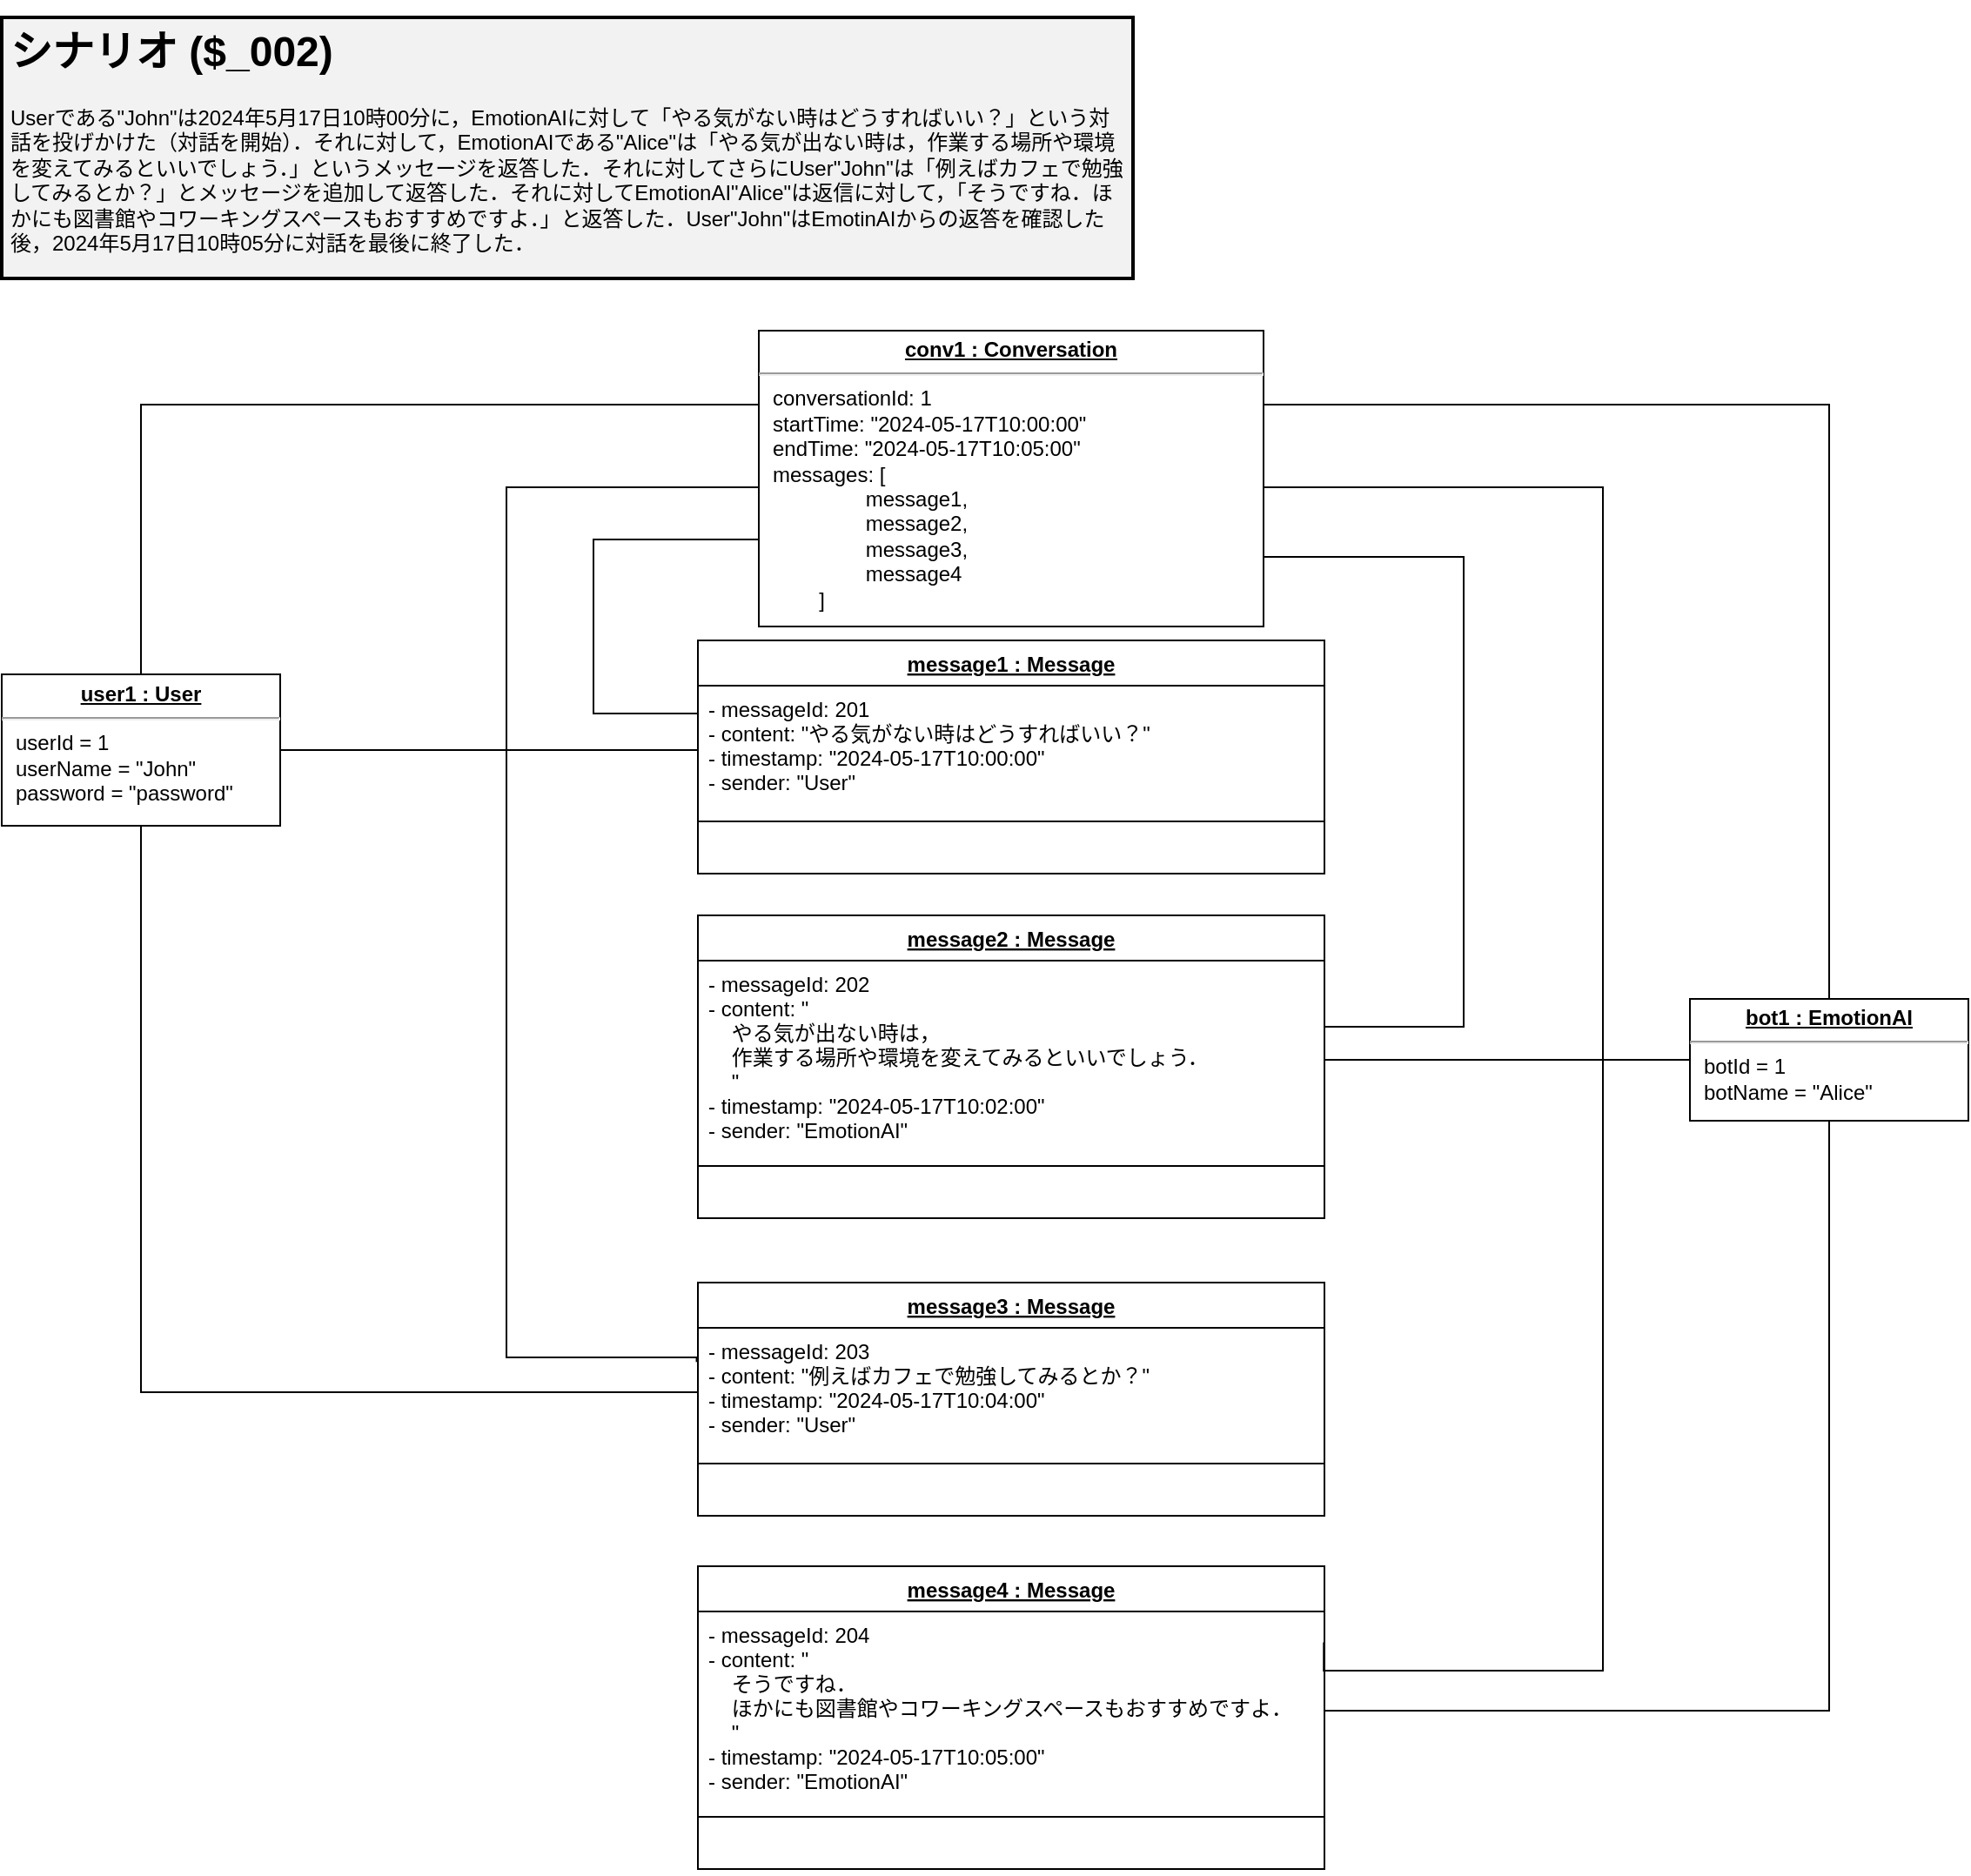 <mxfile scale="5" border="10">
    <diagram id="6NRBU0wVSXhq6vlPgpqr" name="ページ1">
        <mxGraphModel dx="1886" dy="1321" grid="1" gridSize="10" guides="1" tooltips="1" connect="1" arrows="1" fold="1" page="1" pageScale="1" pageWidth="1169" pageHeight="827" background="#ffffff" math="0" shadow="0">
            <root>
                <mxCell id="0"/>
                <mxCell id="1" parent="0"/>
                <mxCell id="62" style="edgeStyle=orthogonalEdgeStyle;html=1;entryX=0;entryY=0.5;entryDx=0;entryDy=0;endArrow=none;endFill=0;rounded=0;" edge="1" parent="1" source="6" target="54">
                    <mxGeometry relative="1" as="geometry"/>
                </mxCell>
                <mxCell id="63" style="edgeStyle=none;html=1;entryX=0;entryY=0.5;entryDx=0;entryDy=0;endArrow=none;endFill=0;" edge="1" parent="1" source="6" target="46">
                    <mxGeometry relative="1" as="geometry"/>
                </mxCell>
                <mxCell id="67" style="edgeStyle=orthogonalEdgeStyle;rounded=0;html=1;exitX=0.5;exitY=0;exitDx=0;exitDy=0;entryX=0;entryY=0.25;entryDx=0;entryDy=0;endArrow=none;endFill=0;" edge="1" parent="1" source="6" target="44">
                    <mxGeometry relative="1" as="geometry"/>
                </mxCell>
                <mxCell id="6" value="&lt;p style=&quot;margin:0px;margin-top:4px;text-align:center;text-decoration:underline;&quot;&gt;&lt;b&gt;user1 : User&lt;/b&gt;&lt;/p&gt;&lt;hr&gt;&lt;p style=&quot;margin:0px;margin-left:8px;&quot;&gt;userId = 1&lt;br&gt;userName = &quot;John&quot;&lt;br&gt;password = &quot;password&quot;&lt;/p&gt;" style="verticalAlign=top;align=left;overflow=fill;fontSize=12;fontFamily=Helvetica;html=1;" parent="1" vertex="1">
                    <mxGeometry x="20" y="387.5" width="160" height="87" as="geometry"/>
                </mxCell>
                <mxCell id="64" style="edgeStyle=none;html=1;entryX=1;entryY=0.5;entryDx=0;entryDy=0;endArrow=none;endFill=0;" edge="1" parent="1" source="10" target="50">
                    <mxGeometry relative="1" as="geometry"/>
                </mxCell>
                <mxCell id="65" style="edgeStyle=orthogonalEdgeStyle;html=1;entryX=1;entryY=0.5;entryDx=0;entryDy=0;endArrow=none;endFill=0;rounded=0;" edge="1" parent="1" source="10" target="58">
                    <mxGeometry relative="1" as="geometry"/>
                </mxCell>
                <mxCell id="68" style="edgeStyle=orthogonalEdgeStyle;rounded=0;html=1;exitX=0.5;exitY=0;exitDx=0;exitDy=0;entryX=1;entryY=0.25;entryDx=0;entryDy=0;endArrow=none;endFill=0;" edge="1" parent="1" source="10" target="44">
                    <mxGeometry relative="1" as="geometry"/>
                </mxCell>
                <mxCell id="10" value="&lt;p style=&quot;margin:0px;margin-top:4px;text-align:center;text-decoration:underline;&quot;&gt;&lt;b&gt;bot1 : EmotionAI&lt;/b&gt;&lt;/p&gt;&lt;hr&gt;&lt;p style=&quot;margin:0px;margin-left:8px;&quot;&gt;botId = 1&lt;br&gt;botName = &quot;Alice&quot;&lt;/p&gt;" style="verticalAlign=top;align=left;overflow=fill;fontSize=12;fontFamily=Helvetica;html=1;" parent="1" vertex="1">
                    <mxGeometry x="990" y="574" width="160" height="70" as="geometry"/>
                </mxCell>
                <mxCell id="43" value="&lt;h1&gt;シナリオ ($_002)&lt;/h1&gt;&lt;p&gt;Userである&quot;John&quot;は2024年5月17日10時00分に，EmotionAIに対して「やる気がない時はどうすればいい？」という対話を投げかけた（対話を開始）．それに対して，EmotionAIである&quot;Alice&quot;は「やる気が出ない時は，作業する場所や環境を変えてみるといいでしょう．」というメッセージを返答した．それに対してさらにUser&quot;John&quot;は「例えばカフェで勉強してみるとか？」とメッセージを追加して返答した．それに対してEmotionAI&quot;Alice&quot;は返信に対して，「そうですね．ほかにも図書館やコワーキングスペースもおすすめですよ．」と返答した．User&quot;John&quot;はEmotinAIからの返答を確認した後，2024年5月17日10時05分に対話を最後に終了した．&lt;/p&gt;" style="text;html=1;strokeColor=default;fillColor=#F2F2F2;spacing=5;spacingTop=-20;whiteSpace=wrap;overflow=hidden;rounded=0;strokeWidth=2;gradientColor=none;fillStyle=auto;" parent="1" vertex="1">
                    <mxGeometry x="20" y="10" width="650" height="150" as="geometry"/>
                </mxCell>
                <mxCell id="71" style="edgeStyle=orthogonalEdgeStyle;rounded=0;html=1;exitX=0;exitY=0.5;exitDx=0;exitDy=0;entryX=-0.002;entryY=0.265;entryDx=0;entryDy=0;endArrow=none;endFill=0;entryPerimeter=0;" edge="1" parent="1" source="44" target="54">
                    <mxGeometry relative="1" as="geometry">
                        <Array as="points">
                            <mxPoint x="455" y="280"/>
                            <mxPoint x="310" y="280"/>
                            <mxPoint x="310" y="780"/>
                            <mxPoint x="419" y="780"/>
                        </Array>
                    </mxGeometry>
                </mxCell>
                <mxCell id="73" style="edgeStyle=orthogonalEdgeStyle;rounded=0;html=1;exitX=1;exitY=0.75;exitDx=0;exitDy=0;entryX=1;entryY=0.5;entryDx=0;entryDy=0;endArrow=none;endFill=0;" edge="1" parent="1" source="44" target="50">
                    <mxGeometry relative="1" as="geometry">
                        <Array as="points">
                            <mxPoint x="745" y="320"/>
                            <mxPoint x="860" y="320"/>
                            <mxPoint x="860" y="590"/>
                            <mxPoint x="780" y="590"/>
                        </Array>
                    </mxGeometry>
                </mxCell>
                <mxCell id="74" style="edgeStyle=orthogonalEdgeStyle;rounded=0;html=1;exitX=1;exitY=0.5;exitDx=0;exitDy=0;entryX=0.999;entryY=0.156;entryDx=0;entryDy=0;endArrow=none;endFill=0;entryPerimeter=0;" edge="1" parent="1" source="44" target="58">
                    <mxGeometry relative="1" as="geometry">
                        <Array as="points">
                            <mxPoint x="745" y="280"/>
                            <mxPoint x="940" y="280"/>
                            <mxPoint x="940" y="960"/>
                            <mxPoint x="780" y="960"/>
                        </Array>
                    </mxGeometry>
                </mxCell>
                <mxCell id="75" style="edgeStyle=orthogonalEdgeStyle;rounded=0;html=1;exitX=0;exitY=0.5;exitDx=0;exitDy=0;entryX=0;entryY=0.5;entryDx=0;entryDy=0;endArrow=none;endFill=0;" edge="1" parent="1" source="44" target="46">
                    <mxGeometry relative="1" as="geometry">
                        <Array as="points">
                            <mxPoint x="455" y="310"/>
                            <mxPoint x="360" y="310"/>
                            <mxPoint x="360" y="410"/>
                            <mxPoint x="420" y="410"/>
                        </Array>
                    </mxGeometry>
                </mxCell>
                <mxCell id="44" value="&lt;p style=&quot;margin:0px;margin-top:4px;text-align:center;text-decoration:underline;&quot;&gt;&lt;b&gt;conv1 : Conversation&lt;/b&gt;&lt;/p&gt;&lt;hr&gt;&lt;p style=&quot;margin:0px;margin-left:8px;&quot;&gt;conversationId: 1&lt;/p&gt;&lt;p style=&quot;margin:0px;margin-left:8px;&quot;&gt;startTime: &quot;2024-05-17T10:00:00&quot;&lt;/p&gt;&lt;p style=&quot;margin:0px;margin-left:8px;&quot;&gt;endTime: &quot;2024-05-17T10:05:00&quot;&lt;/p&gt;&lt;p style=&quot;margin:0px;margin-left:8px;&quot;&gt;messages: [&lt;/p&gt;&lt;p style=&quot;margin:0px;margin-left:8px;&quot;&gt;&lt;span style=&quot;white-space: pre;&quot;&gt;&#9;&lt;span style=&quot;white-space: pre;&quot;&gt;&#9;&lt;/span&gt;&lt;/span&gt;message1,&amp;nbsp;&lt;/p&gt;&lt;p style=&quot;margin:0px;margin-left:8px;&quot;&gt;&lt;span style=&quot;white-space: pre;&quot;&gt;&#9;&lt;span style=&quot;white-space: pre;&quot;&gt;&#9;&lt;/span&gt;&lt;/span&gt;message2,&amp;nbsp;&lt;/p&gt;&lt;p style=&quot;margin:0px;margin-left:8px;&quot;&gt;&lt;span style=&quot;white-space: pre;&quot;&gt;&#9;&lt;span style=&quot;white-space: pre;&quot;&gt;&#9;&lt;/span&gt;&lt;/span&gt;message3,&amp;nbsp;&lt;/p&gt;&lt;p style=&quot;margin:0px;margin-left:8px;&quot;&gt;&lt;span style=&quot;white-space: pre;&quot;&gt;&#9;&lt;span style=&quot;white-space: pre;&quot;&gt;&#9;&lt;/span&gt;&lt;/span&gt;message4&lt;/p&gt;&lt;p style=&quot;margin:0px;margin-left:8px;&quot;&gt;&lt;span style=&quot;white-space: pre;&quot;&gt;&#9;&lt;/span&gt;]&lt;/p&gt;" style="verticalAlign=top;align=left;overflow=fill;fontSize=12;fontFamily=Helvetica;html=1;" parent="1" vertex="1">
                    <mxGeometry x="455" y="190" width="290" height="170" as="geometry"/>
                </mxCell>
                <mxCell id="45" value="message1 : Message" style="swimlane;fontStyle=5;align=center;verticalAlign=top;childLayout=stackLayout;horizontal=1;startSize=26;horizontalStack=0;resizeParent=1;resizeParentMax=0;resizeLast=0;collapsible=1;marginBottom=0;labelBackgroundColor=none;labelBorderColor=none;fontColor=default;html=0;" vertex="1" parent="1">
                    <mxGeometry x="420" y="368" width="360" height="134" as="geometry"/>
                </mxCell>
                <mxCell id="46" value="- messageId: 201&#10;- content: &quot;やる気がない時はどうすればいい？&quot;&#10;- timestamp: &quot;2024-05-17T10:00:00&quot;&#10;- sender: &quot;User&quot;" style="text;strokeColor=none;fillColor=none;align=left;verticalAlign=top;spacingLeft=4;spacingRight=4;overflow=hidden;rotatable=0;points=[[0,0.5],[1,0.5]];portConstraint=eastwest;labelBackgroundColor=none;labelBorderColor=none;fontColor=default;html=0;" vertex="1" parent="45">
                    <mxGeometry y="26" width="360" height="74" as="geometry"/>
                </mxCell>
                <mxCell id="47" value="" style="line;strokeWidth=1;fillColor=none;align=left;verticalAlign=middle;spacingTop=-1;spacingLeft=3;spacingRight=3;rotatable=0;labelPosition=right;points=[];portConstraint=eastwest;strokeColor=inherit;labelBackgroundColor=none;labelBorderColor=none;fontColor=default;html=0;" vertex="1" parent="45">
                    <mxGeometry y="100" width="360" height="8" as="geometry"/>
                </mxCell>
                <mxCell id="48" value=" " style="text;strokeColor=none;fillColor=none;align=left;verticalAlign=top;spacingLeft=4;spacingRight=4;overflow=hidden;rotatable=0;points=[[0,0.5],[1,0.5]];portConstraint=eastwest;labelBackgroundColor=none;labelBorderColor=none;fontColor=default;html=0;" vertex="1" parent="45">
                    <mxGeometry y="108" width="360" height="26" as="geometry"/>
                </mxCell>
                <mxCell id="49" value="message2 : Message" style="swimlane;fontStyle=5;align=center;verticalAlign=top;childLayout=stackLayout;horizontal=1;startSize=26;horizontalStack=0;resizeParent=1;resizeParentMax=0;resizeLast=0;collapsible=1;marginBottom=0;labelBackgroundColor=none;labelBorderColor=none;fontColor=default;html=0;" vertex="1" parent="1">
                    <mxGeometry x="420" y="526" width="360" height="174" as="geometry"/>
                </mxCell>
                <mxCell id="50" value="- messageId: 202&#10;- content: &quot;&#10;    やる気が出ない時は，&#10;    作業する場所や環境を変えてみるといいでしょう．&#10;    &quot;&#10;- timestamp: &quot;2024-05-17T10:02:00&quot;&#10;- sender: &quot;EmotionAI&quot;" style="text;strokeColor=none;fillColor=none;align=left;verticalAlign=top;spacingLeft=4;spacingRight=4;overflow=hidden;rotatable=0;points=[[0,0.5],[1,0.5]];portConstraint=eastwest;labelBackgroundColor=none;labelBorderColor=none;fontColor=default;html=0;" vertex="1" parent="49">
                    <mxGeometry y="26" width="360" height="114" as="geometry"/>
                </mxCell>
                <mxCell id="51" value="" style="line;strokeWidth=1;fillColor=none;align=left;verticalAlign=middle;spacingTop=-1;spacingLeft=3;spacingRight=3;rotatable=0;labelPosition=right;points=[];portConstraint=eastwest;strokeColor=inherit;labelBackgroundColor=none;labelBorderColor=none;fontColor=default;html=0;" vertex="1" parent="49">
                    <mxGeometry y="140" width="360" height="8" as="geometry"/>
                </mxCell>
                <mxCell id="52" value=" " style="text;strokeColor=none;fillColor=none;align=left;verticalAlign=top;spacingLeft=4;spacingRight=4;overflow=hidden;rotatable=0;points=[[0,0.5],[1,0.5]];portConstraint=eastwest;labelBackgroundColor=none;labelBorderColor=none;fontColor=default;html=0;" vertex="1" parent="49">
                    <mxGeometry y="148" width="360" height="26" as="geometry"/>
                </mxCell>
                <mxCell id="53" value="message3 : Message" style="swimlane;fontStyle=5;align=center;verticalAlign=top;childLayout=stackLayout;horizontal=1;startSize=26;horizontalStack=0;resizeParent=1;resizeParentMax=0;resizeLast=0;collapsible=1;marginBottom=0;labelBackgroundColor=none;labelBorderColor=none;fontColor=default;html=0;" vertex="1" parent="1">
                    <mxGeometry x="420" y="737" width="360" height="134" as="geometry"/>
                </mxCell>
                <mxCell id="54" value="- messageId: 203&#10;- content: &quot;例えばカフェで勉強してみるとか？&quot;&#10;- timestamp: &quot;2024-05-17T10:04:00&quot;&#10;- sender: &quot;User&quot;" style="text;strokeColor=none;fillColor=none;align=left;verticalAlign=top;spacingLeft=4;spacingRight=4;overflow=hidden;rotatable=0;points=[[0,0.5],[1,0.5]];portConstraint=eastwest;labelBackgroundColor=none;labelBorderColor=none;fontColor=default;html=0;" vertex="1" parent="53">
                    <mxGeometry y="26" width="360" height="74" as="geometry"/>
                </mxCell>
                <mxCell id="55" value="" style="line;strokeWidth=1;fillColor=none;align=left;verticalAlign=middle;spacingTop=-1;spacingLeft=3;spacingRight=3;rotatable=0;labelPosition=right;points=[];portConstraint=eastwest;strokeColor=inherit;labelBackgroundColor=none;labelBorderColor=none;fontColor=default;html=0;" vertex="1" parent="53">
                    <mxGeometry y="100" width="360" height="8" as="geometry"/>
                </mxCell>
                <mxCell id="56" value=" " style="text;strokeColor=none;fillColor=none;align=left;verticalAlign=top;spacingLeft=4;spacingRight=4;overflow=hidden;rotatable=0;points=[[0,0.5],[1,0.5]];portConstraint=eastwest;labelBackgroundColor=none;labelBorderColor=none;fontColor=default;html=0;" vertex="1" parent="53">
                    <mxGeometry y="108" width="360" height="26" as="geometry"/>
                </mxCell>
                <mxCell id="57" value="message4 : Message" style="swimlane;fontStyle=5;align=center;verticalAlign=top;childLayout=stackLayout;horizontal=1;startSize=26;horizontalStack=0;resizeParent=1;resizeParentMax=0;resizeLast=0;collapsible=1;marginBottom=0;labelBackgroundColor=none;labelBorderColor=none;fontColor=default;html=0;" vertex="1" parent="1">
                    <mxGeometry x="420" y="900" width="360" height="174" as="geometry"/>
                </mxCell>
                <mxCell id="58" value="- messageId: 204&#10;- content: &quot;&#10;    そうですね．&#10;    ほかにも図書館やコワーキングスペースもおすすめですよ．&#10;    &quot;&#10;- timestamp: &quot;2024-05-17T10:05:00&quot;&#10;- sender: &quot;EmotionAI&quot;" style="text;strokeColor=none;fillColor=none;align=left;verticalAlign=top;spacingLeft=4;spacingRight=4;overflow=hidden;rotatable=0;points=[[0,0.5],[1,0.5]];portConstraint=eastwest;labelBackgroundColor=none;labelBorderColor=none;fontColor=default;html=0;" vertex="1" parent="57">
                    <mxGeometry y="26" width="360" height="114" as="geometry"/>
                </mxCell>
                <mxCell id="59" value="" style="line;strokeWidth=1;fillColor=none;align=left;verticalAlign=middle;spacingTop=-1;spacingLeft=3;spacingRight=3;rotatable=0;labelPosition=right;points=[];portConstraint=eastwest;strokeColor=inherit;labelBackgroundColor=none;labelBorderColor=none;fontColor=default;html=0;" vertex="1" parent="57">
                    <mxGeometry y="140" width="360" height="8" as="geometry"/>
                </mxCell>
                <mxCell id="60" value=" " style="text;strokeColor=none;fillColor=none;align=left;verticalAlign=top;spacingLeft=4;spacingRight=4;overflow=hidden;rotatable=0;points=[[0,0.5],[1,0.5]];portConstraint=eastwest;labelBackgroundColor=none;labelBorderColor=none;fontColor=default;html=0;" vertex="1" parent="57">
                    <mxGeometry y="148" width="360" height="26" as="geometry"/>
                </mxCell>
            </root>
        </mxGraphModel>
    </diagram>
</mxfile>
